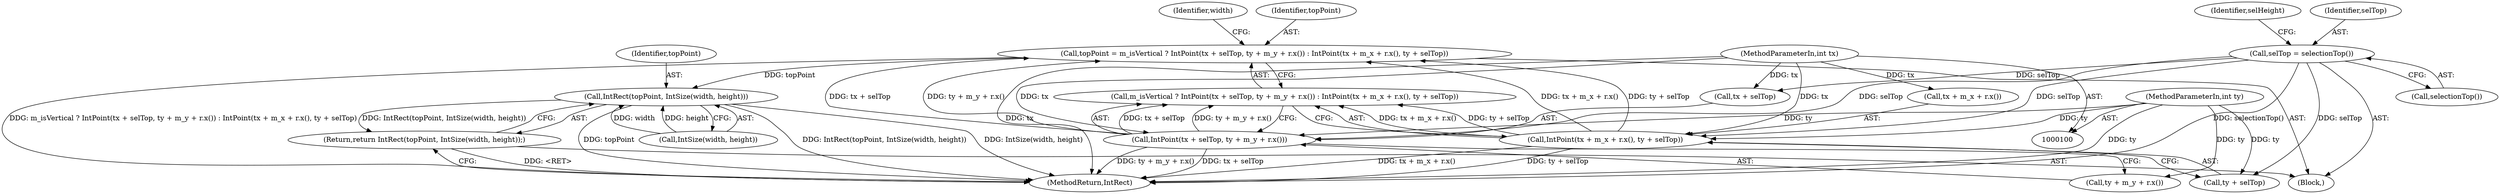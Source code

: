 digraph "0_Chrome_2c3d133e93d0455eb64bd96384f317674db79ab5@integer" {
"1000217" [label="(Call,topPoint = m_isVertical ? IntPoint(tx + selTop, ty + m_y + r.x()) : IntPoint(tx + m_x + r.x(), ty + selTop))"];
"1000221" [label="(Call,IntPoint(tx + selTop, ty + m_y + r.x()))"];
"1000101" [label="(MethodParameterIn,int tx)"];
"1000135" [label="(Call,selTop = selectionTop())"];
"1000102" [label="(MethodParameterIn,int ty)"];
"1000230" [label="(Call,IntPoint(tx + m_x + r.x(), ty + selTop))"];
"1000254" [label="(Call,IntRect(topPoint, IntSize(width, height)))"];
"1000253" [label="(Return,return IntRect(topPoint, IntSize(width, height));)"];
"1000105" [label="(Block,)"];
"1000219" [label="(Call,m_isVertical ? IntPoint(tx + selTop, ty + m_y + r.x()) : IntPoint(tx + m_x + r.x(), ty + selTop))"];
"1000256" [label="(Call,IntSize(width, height))"];
"1000241" [label="(Identifier,width)"];
"1000140" [label="(Identifier,selHeight)"];
"1000222" [label="(Call,tx + selTop)"];
"1000236" [label="(Call,ty + selTop)"];
"1000137" [label="(Call,selectionTop())"];
"1000221" [label="(Call,IntPoint(tx + selTop, ty + m_y + r.x()))"];
"1000218" [label="(Identifier,topPoint)"];
"1000136" [label="(Identifier,selTop)"];
"1000230" [label="(Call,IntPoint(tx + m_x + r.x(), ty + selTop))"];
"1000253" [label="(Return,return IntRect(topPoint, IntSize(width, height));)"];
"1000135" [label="(Call,selTop = selectionTop())"];
"1000255" [label="(Identifier,topPoint)"];
"1000225" [label="(Call,ty + m_y + r.x())"];
"1000259" [label="(MethodReturn,IntRect)"];
"1000254" [label="(Call,IntRect(topPoint, IntSize(width, height)))"];
"1000231" [label="(Call,tx + m_x + r.x())"];
"1000101" [label="(MethodParameterIn,int tx)"];
"1000102" [label="(MethodParameterIn,int ty)"];
"1000217" [label="(Call,topPoint = m_isVertical ? IntPoint(tx + selTop, ty + m_y + r.x()) : IntPoint(tx + m_x + r.x(), ty + selTop))"];
"1000217" -> "1000105"  [label="AST: "];
"1000217" -> "1000219"  [label="CFG: "];
"1000218" -> "1000217"  [label="AST: "];
"1000219" -> "1000217"  [label="AST: "];
"1000241" -> "1000217"  [label="CFG: "];
"1000217" -> "1000259"  [label="DDG: m_isVertical ? IntPoint(tx + selTop, ty + m_y + r.x()) : IntPoint(tx + m_x + r.x(), ty + selTop)"];
"1000221" -> "1000217"  [label="DDG: tx + selTop"];
"1000221" -> "1000217"  [label="DDG: ty + m_y + r.x()"];
"1000230" -> "1000217"  [label="DDG: tx + m_x + r.x()"];
"1000230" -> "1000217"  [label="DDG: ty + selTop"];
"1000217" -> "1000254"  [label="DDG: topPoint"];
"1000221" -> "1000219"  [label="AST: "];
"1000221" -> "1000225"  [label="CFG: "];
"1000222" -> "1000221"  [label="AST: "];
"1000225" -> "1000221"  [label="AST: "];
"1000219" -> "1000221"  [label="CFG: "];
"1000221" -> "1000259"  [label="DDG: ty + m_y + r.x()"];
"1000221" -> "1000259"  [label="DDG: tx + selTop"];
"1000221" -> "1000219"  [label="DDG: tx + selTop"];
"1000221" -> "1000219"  [label="DDG: ty + m_y + r.x()"];
"1000101" -> "1000221"  [label="DDG: tx"];
"1000135" -> "1000221"  [label="DDG: selTop"];
"1000102" -> "1000221"  [label="DDG: ty"];
"1000101" -> "1000100"  [label="AST: "];
"1000101" -> "1000259"  [label="DDG: tx"];
"1000101" -> "1000222"  [label="DDG: tx"];
"1000101" -> "1000230"  [label="DDG: tx"];
"1000101" -> "1000231"  [label="DDG: tx"];
"1000135" -> "1000105"  [label="AST: "];
"1000135" -> "1000137"  [label="CFG: "];
"1000136" -> "1000135"  [label="AST: "];
"1000137" -> "1000135"  [label="AST: "];
"1000140" -> "1000135"  [label="CFG: "];
"1000135" -> "1000259"  [label="DDG: selectionTop()"];
"1000135" -> "1000222"  [label="DDG: selTop"];
"1000135" -> "1000230"  [label="DDG: selTop"];
"1000135" -> "1000236"  [label="DDG: selTop"];
"1000102" -> "1000100"  [label="AST: "];
"1000102" -> "1000259"  [label="DDG: ty"];
"1000102" -> "1000225"  [label="DDG: ty"];
"1000102" -> "1000230"  [label="DDG: ty"];
"1000102" -> "1000236"  [label="DDG: ty"];
"1000230" -> "1000219"  [label="AST: "];
"1000230" -> "1000236"  [label="CFG: "];
"1000231" -> "1000230"  [label="AST: "];
"1000236" -> "1000230"  [label="AST: "];
"1000219" -> "1000230"  [label="CFG: "];
"1000230" -> "1000259"  [label="DDG: ty + selTop"];
"1000230" -> "1000259"  [label="DDG: tx + m_x + r.x()"];
"1000230" -> "1000219"  [label="DDG: tx + m_x + r.x()"];
"1000230" -> "1000219"  [label="DDG: ty + selTop"];
"1000254" -> "1000253"  [label="AST: "];
"1000254" -> "1000256"  [label="CFG: "];
"1000255" -> "1000254"  [label="AST: "];
"1000256" -> "1000254"  [label="AST: "];
"1000253" -> "1000254"  [label="CFG: "];
"1000254" -> "1000259"  [label="DDG: topPoint"];
"1000254" -> "1000259"  [label="DDG: IntRect(topPoint, IntSize(width, height))"];
"1000254" -> "1000259"  [label="DDG: IntSize(width, height)"];
"1000254" -> "1000253"  [label="DDG: IntRect(topPoint, IntSize(width, height))"];
"1000256" -> "1000254"  [label="DDG: width"];
"1000256" -> "1000254"  [label="DDG: height"];
"1000253" -> "1000105"  [label="AST: "];
"1000259" -> "1000253"  [label="CFG: "];
"1000253" -> "1000259"  [label="DDG: <RET>"];
}
